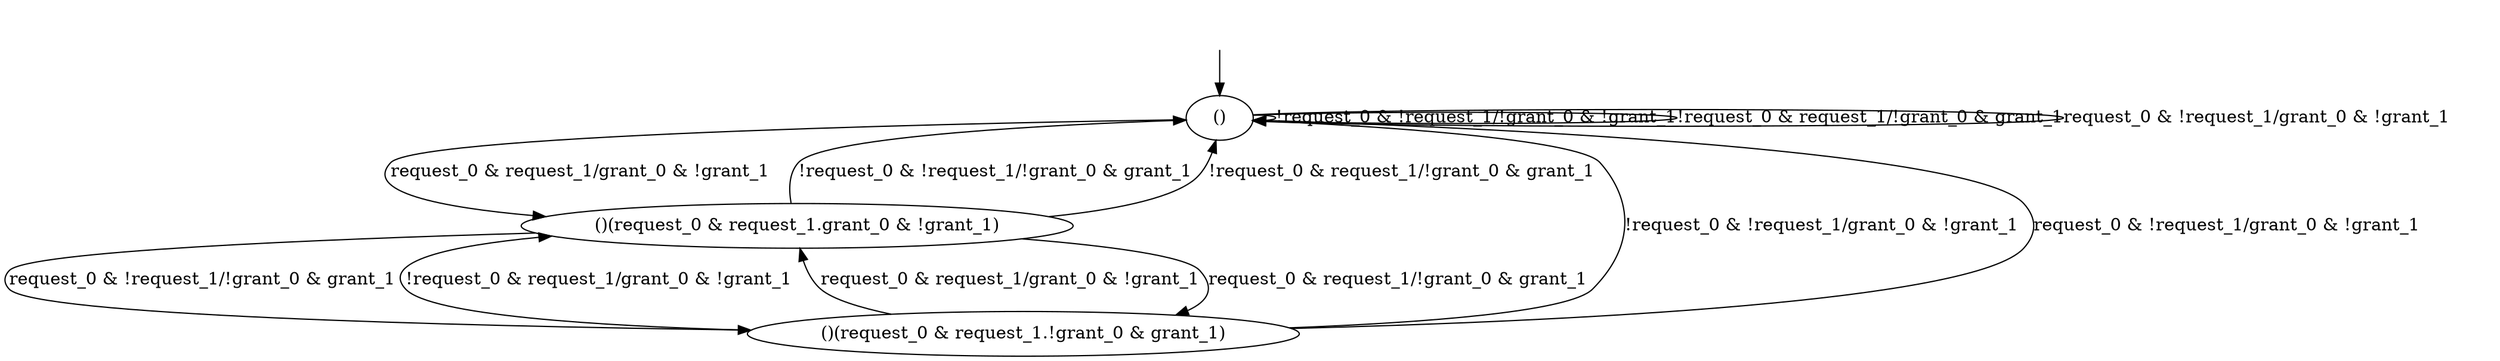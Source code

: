 digraph "examples/ArbitersTwoProcess/example3" {
"()" [label="()"];
"()(request_0 & request_1.!grant_0 & grant_1)" [label="()(request_0 & request_1.!grant_0 & grant_1)"];
"()(request_0 & request_1.grant_0 & !grant_1)" [label="()(request_0 & request_1.grant_0 & !grant_1)"];
"()" -> "()"  [label="!request_0 & !request_1/!grant_0 & !grant_1"];
"()" -> "()"  [label="!request_0 & request_1/!grant_0 & grant_1"];
"()" -> "()"  [label="request_0 & !request_1/grant_0 & !grant_1"];
"()" -> "()(request_0 & request_1.grant_0 & !grant_1)"  [label="request_0 & request_1/grant_0 & !grant_1"];
"()(request_0 & request_1.!grant_0 & grant_1)" -> "()"  [label="!request_0 & !request_1/grant_0 & !grant_1"];
"()(request_0 & request_1.!grant_0 & grant_1)" -> "()(request_0 & request_1.grant_0 & !grant_1)"  [label="!request_0 & request_1/grant_0 & !grant_1"];
"()(request_0 & request_1.!grant_0 & grant_1)" -> "()"  [label="request_0 & !request_1/grant_0 & !grant_1"];
"()(request_0 & request_1.!grant_0 & grant_1)" -> "()(request_0 & request_1.grant_0 & !grant_1)"  [label="request_0 & request_1/grant_0 & !grant_1"];
"()(request_0 & request_1.grant_0 & !grant_1)" -> "()"  [label="!request_0 & !request_1/!grant_0 & grant_1"];
"()(request_0 & request_1.grant_0 & !grant_1)" -> "()"  [label="!request_0 & request_1/!grant_0 & grant_1"];
"()(request_0 & request_1.grant_0 & !grant_1)" -> "()(request_0 & request_1.!grant_0 & grant_1)"  [label="request_0 & !request_1/!grant_0 & grant_1"];
"()(request_0 & request_1.grant_0 & !grant_1)" -> "()(request_0 & request_1.!grant_0 & grant_1)"  [label="request_0 & request_1/!grant_0 & grant_1"];
__start0 [label="", shape=none];
__start0 -> "()"  [label=""];
}
